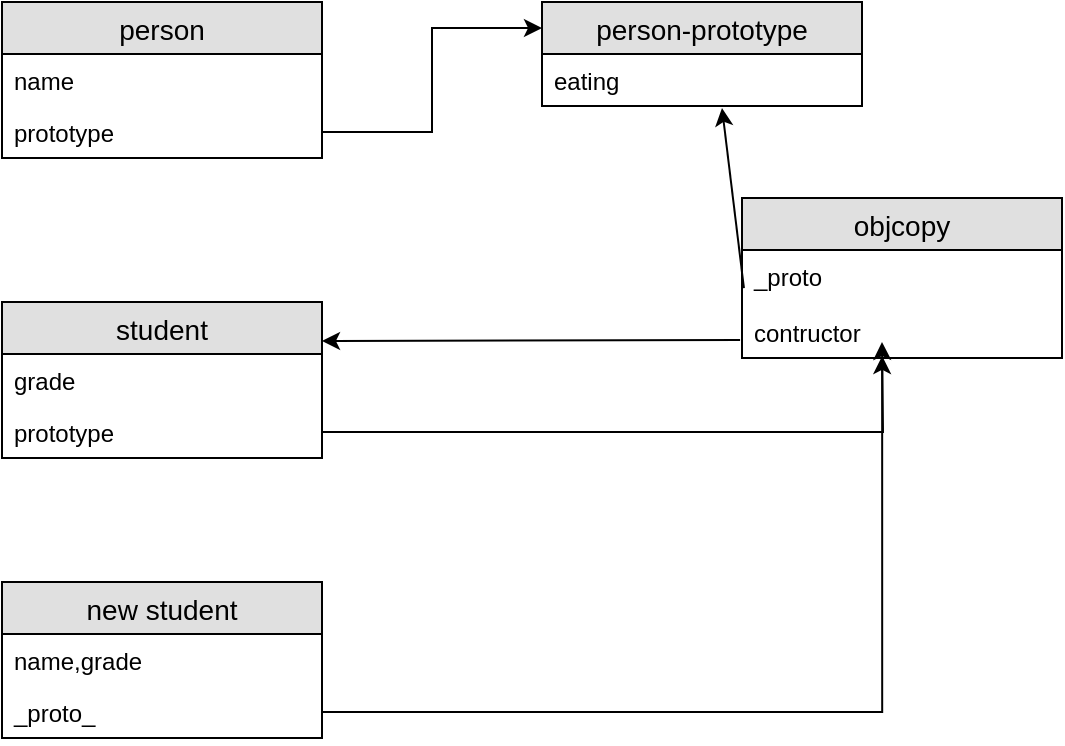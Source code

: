 <mxfile version="12.2.4" pages="1"><diagram id="UxDwW5vrhuNRCVEk40us" name="Page-1"><mxGraphModel dx="1744" dy="953" grid="1" gridSize="10" guides="1" tooltips="1" connect="1" arrows="1" fold="1" page="1" pageScale="1" pageWidth="827" pageHeight="1169" math="0" shadow="0"><root><mxCell id="0"/><mxCell id="1" parent="0"/><mxCell id="2" value="person" style="swimlane;fontStyle=0;childLayout=stackLayout;horizontal=1;startSize=26;fillColor=#e0e0e0;horizontalStack=0;resizeParent=1;resizeParentMax=0;resizeLast=0;collapsible=1;marginBottom=0;swimlaneFillColor=#ffffff;align=center;fontSize=14;" parent="1" vertex="1"><mxGeometry x="180" y="220" width="160" height="78" as="geometry"/></mxCell><mxCell id="3" value="name" style="text;strokeColor=none;fillColor=none;spacingLeft=4;spacingRight=4;overflow=hidden;rotatable=0;points=[[0,0.5],[1,0.5]];portConstraint=eastwest;fontSize=12;" parent="2" vertex="1"><mxGeometry y="26" width="160" height="26" as="geometry"/></mxCell><mxCell id="4" value="prototype" style="text;strokeColor=none;fillColor=none;spacingLeft=4;spacingRight=4;overflow=hidden;rotatable=0;points=[[0,0.5],[1,0.5]];portConstraint=eastwest;fontSize=12;" parent="2" vertex="1"><mxGeometry y="52" width="160" height="26" as="geometry"/></mxCell><mxCell id="6" value="student" style="swimlane;fontStyle=0;childLayout=stackLayout;horizontal=1;startSize=26;fillColor=#e0e0e0;horizontalStack=0;resizeParent=1;resizeParentMax=0;resizeLast=0;collapsible=1;marginBottom=0;swimlaneFillColor=#ffffff;align=center;fontSize=14;" parent="1" vertex="1"><mxGeometry x="180" y="370" width="160" height="78" as="geometry"/></mxCell><mxCell id="7" value="grade" style="text;strokeColor=none;fillColor=none;spacingLeft=4;spacingRight=4;overflow=hidden;rotatable=0;points=[[0,0.5],[1,0.5]];portConstraint=eastwest;fontSize=12;" parent="6" vertex="1"><mxGeometry y="26" width="160" height="26" as="geometry"/></mxCell><mxCell id="8" value="prototype" style="text;strokeColor=none;fillColor=none;spacingLeft=4;spacingRight=4;overflow=hidden;rotatable=0;points=[[0,0.5],[1,0.5]];portConstraint=eastwest;fontSize=12;" parent="6" vertex="1"><mxGeometry y="52" width="160" height="26" as="geometry"/></mxCell><mxCell id="9" value="person-prototype" style="swimlane;fontStyle=0;childLayout=stackLayout;horizontal=1;startSize=26;fillColor=#e0e0e0;horizontalStack=0;resizeParent=1;resizeParentMax=0;resizeLast=0;collapsible=1;marginBottom=0;swimlaneFillColor=#ffffff;align=center;fontSize=14;" parent="1" vertex="1"><mxGeometry x="450" y="220" width="160" height="52" as="geometry"/></mxCell><mxCell id="13" style="edgeStyle=orthogonalEdgeStyle;rounded=0;orthogonalLoop=1;jettySize=auto;html=1;exitX=1;exitY=0.5;exitDx=0;exitDy=0;entryX=0;entryY=0.25;entryDx=0;entryDy=0;" parent="1" source="4" target="9" edge="1"><mxGeometry relative="1" as="geometry"/></mxCell><mxCell id="14" value="objcopy" style="swimlane;fontStyle=0;childLayout=stackLayout;horizontal=1;startSize=26;fillColor=#e0e0e0;horizontalStack=0;resizeParent=1;resizeParentMax=0;resizeLast=0;collapsible=1;marginBottom=0;swimlaneFillColor=#ffffff;align=center;fontSize=14;" parent="1" vertex="1"><mxGeometry x="550" y="318" width="160" height="80" as="geometry"/></mxCell><mxCell id="17" style="edgeStyle=orthogonalEdgeStyle;rounded=0;orthogonalLoop=1;jettySize=auto;html=1;exitX=1;exitY=0.5;exitDx=0;exitDy=0;" parent="1" source="8" edge="1"><mxGeometry relative="1" as="geometry"><mxPoint x="620" y="390" as="targetPoint"/></mxGeometry></mxCell><mxCell id="15" value="_proto&#10;&#10;contructor" style="text;strokeColor=none;fillColor=none;spacingLeft=4;spacingRight=4;overflow=hidden;rotatable=0;points=[[0,0.5],[1,0.5]];portConstraint=eastwest;fontSize=12;" parent="1" vertex="1"><mxGeometry x="550" y="344" width="160" height="54" as="geometry"/></mxCell><mxCell id="11" value="eating" style="text;strokeColor=none;fillColor=none;spacingLeft=4;spacingRight=4;overflow=hidden;rotatable=0;points=[[0,0.5],[1,0.5]];portConstraint=eastwest;fontSize=12;" parent="1" vertex="1"><mxGeometry x="450" y="246" width="160" height="26" as="geometry"/></mxCell><mxCell id="20" value="" style="endArrow=classic;html=1;exitX=0.006;exitY=0.352;exitDx=0;exitDy=0;exitPerimeter=0;" parent="1" source="15" edge="1"><mxGeometry width="50" height="50" relative="1" as="geometry"><mxPoint x="490" y="323" as="sourcePoint"/><mxPoint x="540" y="273" as="targetPoint"/></mxGeometry></mxCell><mxCell id="21" value="" style="endArrow=classic;html=1;exitX=-0.006;exitY=0.833;exitDx=0;exitDy=0;exitPerimeter=0;entryX=1;entryY=0.25;entryDx=0;entryDy=0;" parent="1" source="15" target="6" edge="1"><mxGeometry width="50" height="50" relative="1" as="geometry"><mxPoint x="413" y="383" as="sourcePoint"/><mxPoint x="463" y="333" as="targetPoint"/></mxGeometry></mxCell><mxCell id="22" value="new student" style="swimlane;fontStyle=0;childLayout=stackLayout;horizontal=1;startSize=26;fillColor=#e0e0e0;horizontalStack=0;resizeParent=1;resizeParentMax=0;resizeLast=0;collapsible=1;marginBottom=0;swimlaneFillColor=#ffffff;align=center;fontSize=14;" parent="1" vertex="1"><mxGeometry x="180" y="510" width="160" height="78" as="geometry"/></mxCell><mxCell id="23" value="name,grade" style="text;strokeColor=none;fillColor=none;spacingLeft=4;spacingRight=4;overflow=hidden;rotatable=0;points=[[0,0.5],[1,0.5]];portConstraint=eastwest;fontSize=12;" parent="22" vertex="1"><mxGeometry y="26" width="160" height="26" as="geometry"/></mxCell><mxCell id="24" value="_proto_" style="text;strokeColor=none;fillColor=none;spacingLeft=4;spacingRight=4;overflow=hidden;rotatable=0;points=[[0,0.5],[1,0.5]];portConstraint=eastwest;fontSize=12;" parent="22" vertex="1"><mxGeometry y="52" width="160" height="26" as="geometry"/></mxCell><mxCell id="25" style="edgeStyle=orthogonalEdgeStyle;rounded=0;orthogonalLoop=1;jettySize=auto;html=1;exitX=1;exitY=0.5;exitDx=0;exitDy=0;entryX=0.438;entryY=0.981;entryDx=0;entryDy=0;entryPerimeter=0;" parent="1" source="24" target="15" edge="1"><mxGeometry relative="1" as="geometry"/></mxCell></root></mxGraphModel></diagram></mxfile>